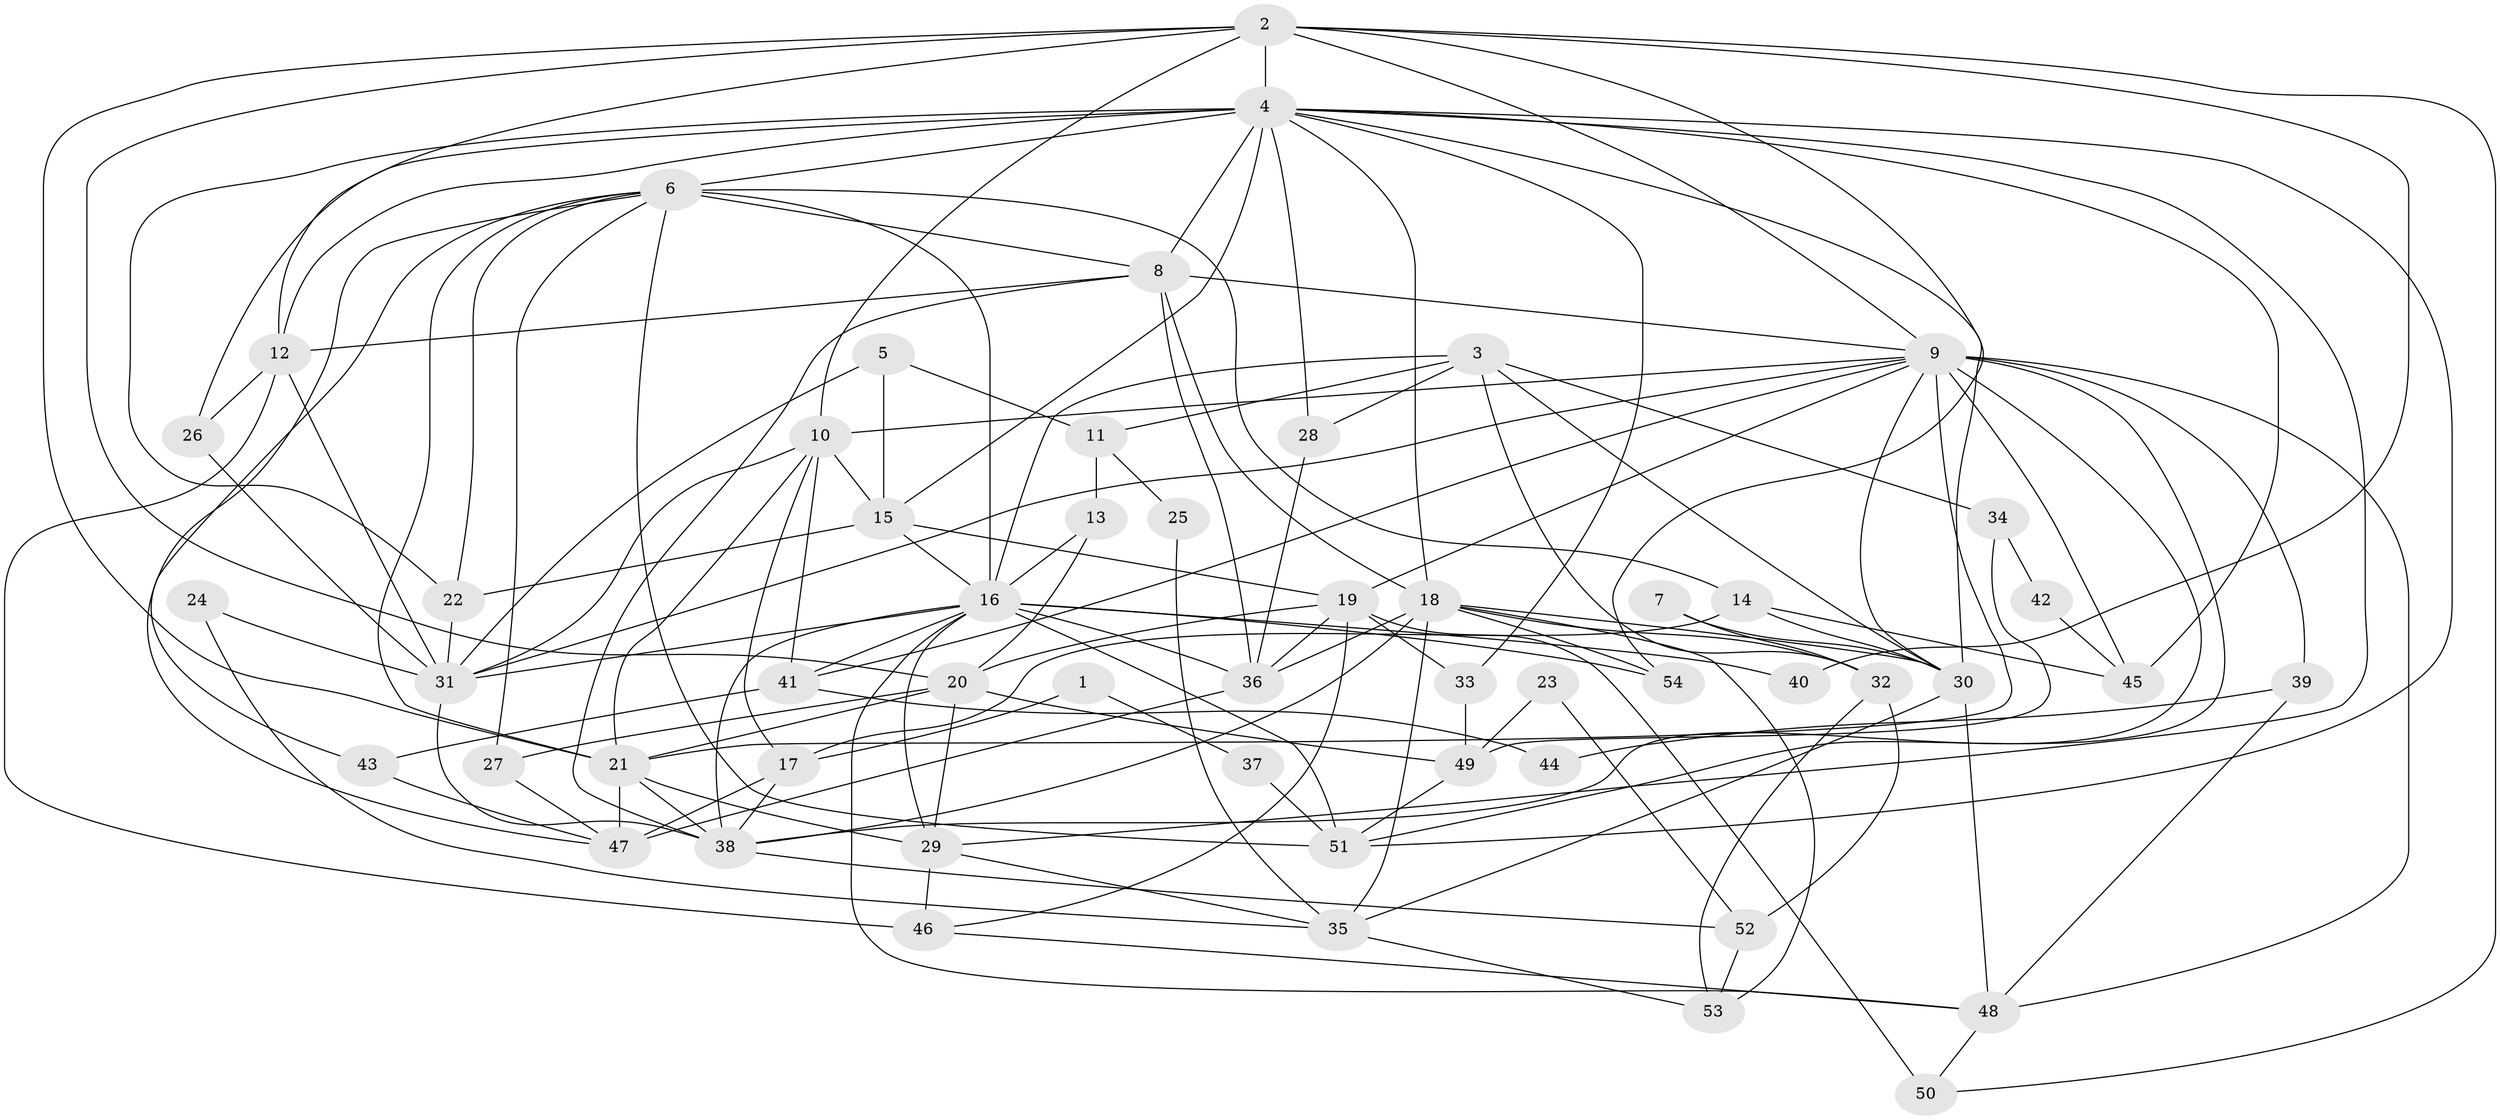 // original degree distribution, {3: 0.2336448598130841, 6: 0.09345794392523364, 7: 0.056074766355140186, 4: 0.2523364485981308, 2: 0.18691588785046728, 5: 0.1588785046728972, 8: 0.009345794392523364, 10: 0.009345794392523364}
// Generated by graph-tools (version 1.1) at 2025/36/03/09/25 02:36:22]
// undirected, 54 vertices, 141 edges
graph export_dot {
graph [start="1"]
  node [color=gray90,style=filled];
  1;
  2;
  3;
  4;
  5;
  6;
  7;
  8;
  9;
  10;
  11;
  12;
  13;
  14;
  15;
  16;
  17;
  18;
  19;
  20;
  21;
  22;
  23;
  24;
  25;
  26;
  27;
  28;
  29;
  30;
  31;
  32;
  33;
  34;
  35;
  36;
  37;
  38;
  39;
  40;
  41;
  42;
  43;
  44;
  45;
  46;
  47;
  48;
  49;
  50;
  51;
  52;
  53;
  54;
  1 -- 17 [weight=1.0];
  1 -- 37 [weight=1.0];
  2 -- 4 [weight=2.0];
  2 -- 9 [weight=1.0];
  2 -- 10 [weight=1.0];
  2 -- 12 [weight=1.0];
  2 -- 20 [weight=1.0];
  2 -- 21 [weight=1.0];
  2 -- 40 [weight=1.0];
  2 -- 50 [weight=1.0];
  2 -- 54 [weight=1.0];
  3 -- 11 [weight=1.0];
  3 -- 16 [weight=1.0];
  3 -- 28 [weight=1.0];
  3 -- 30 [weight=1.0];
  3 -- 32 [weight=1.0];
  3 -- 34 [weight=1.0];
  4 -- 6 [weight=1.0];
  4 -- 8 [weight=2.0];
  4 -- 12 [weight=2.0];
  4 -- 15 [weight=1.0];
  4 -- 18 [weight=1.0];
  4 -- 22 [weight=1.0];
  4 -- 26 [weight=1.0];
  4 -- 28 [weight=1.0];
  4 -- 29 [weight=1.0];
  4 -- 30 [weight=1.0];
  4 -- 33 [weight=1.0];
  4 -- 45 [weight=1.0];
  4 -- 51 [weight=1.0];
  5 -- 11 [weight=1.0];
  5 -- 15 [weight=2.0];
  5 -- 31 [weight=1.0];
  6 -- 8 [weight=1.0];
  6 -- 14 [weight=1.0];
  6 -- 16 [weight=2.0];
  6 -- 21 [weight=1.0];
  6 -- 22 [weight=1.0];
  6 -- 27 [weight=1.0];
  6 -- 43 [weight=1.0];
  6 -- 47 [weight=1.0];
  6 -- 51 [weight=1.0];
  7 -- 30 [weight=1.0];
  7 -- 32 [weight=1.0];
  8 -- 9 [weight=1.0];
  8 -- 12 [weight=1.0];
  8 -- 18 [weight=1.0];
  8 -- 36 [weight=1.0];
  8 -- 38 [weight=1.0];
  9 -- 10 [weight=1.0];
  9 -- 19 [weight=1.0];
  9 -- 21 [weight=1.0];
  9 -- 30 [weight=1.0];
  9 -- 31 [weight=2.0];
  9 -- 38 [weight=1.0];
  9 -- 39 [weight=1.0];
  9 -- 41 [weight=1.0];
  9 -- 45 [weight=1.0];
  9 -- 48 [weight=1.0];
  9 -- 51 [weight=2.0];
  10 -- 15 [weight=1.0];
  10 -- 17 [weight=1.0];
  10 -- 21 [weight=1.0];
  10 -- 31 [weight=1.0];
  10 -- 41 [weight=2.0];
  11 -- 13 [weight=1.0];
  11 -- 25 [weight=1.0];
  12 -- 26 [weight=1.0];
  12 -- 31 [weight=1.0];
  12 -- 46 [weight=3.0];
  13 -- 16 [weight=1.0];
  13 -- 20 [weight=1.0];
  14 -- 17 [weight=1.0];
  14 -- 30 [weight=2.0];
  14 -- 45 [weight=1.0];
  15 -- 16 [weight=1.0];
  15 -- 19 [weight=1.0];
  15 -- 22 [weight=1.0];
  16 -- 29 [weight=1.0];
  16 -- 31 [weight=1.0];
  16 -- 36 [weight=2.0];
  16 -- 38 [weight=1.0];
  16 -- 40 [weight=1.0];
  16 -- 41 [weight=1.0];
  16 -- 48 [weight=1.0];
  16 -- 51 [weight=1.0];
  16 -- 54 [weight=1.0];
  17 -- 38 [weight=1.0];
  17 -- 47 [weight=1.0];
  18 -- 30 [weight=1.0];
  18 -- 32 [weight=1.0];
  18 -- 35 [weight=1.0];
  18 -- 36 [weight=1.0];
  18 -- 38 [weight=1.0];
  18 -- 53 [weight=1.0];
  18 -- 54 [weight=1.0];
  19 -- 20 [weight=1.0];
  19 -- 33 [weight=1.0];
  19 -- 36 [weight=1.0];
  19 -- 46 [weight=1.0];
  19 -- 50 [weight=2.0];
  20 -- 21 [weight=1.0];
  20 -- 27 [weight=1.0];
  20 -- 29 [weight=1.0];
  20 -- 49 [weight=1.0];
  21 -- 29 [weight=1.0];
  21 -- 38 [weight=2.0];
  21 -- 47 [weight=2.0];
  22 -- 31 [weight=1.0];
  23 -- 49 [weight=1.0];
  23 -- 52 [weight=1.0];
  24 -- 31 [weight=1.0];
  24 -- 35 [weight=1.0];
  25 -- 35 [weight=1.0];
  26 -- 31 [weight=1.0];
  27 -- 47 [weight=1.0];
  28 -- 36 [weight=1.0];
  29 -- 35 [weight=1.0];
  29 -- 46 [weight=1.0];
  30 -- 35 [weight=1.0];
  30 -- 48 [weight=1.0];
  31 -- 38 [weight=1.0];
  32 -- 52 [weight=1.0];
  32 -- 53 [weight=1.0];
  33 -- 49 [weight=1.0];
  34 -- 42 [weight=1.0];
  34 -- 49 [weight=1.0];
  35 -- 53 [weight=1.0];
  36 -- 47 [weight=1.0];
  37 -- 51 [weight=1.0];
  38 -- 52 [weight=1.0];
  39 -- 44 [weight=1.0];
  39 -- 48 [weight=1.0];
  41 -- 43 [weight=1.0];
  41 -- 44 [weight=1.0];
  42 -- 45 [weight=1.0];
  43 -- 47 [weight=1.0];
  46 -- 48 [weight=1.0];
  48 -- 50 [weight=1.0];
  49 -- 51 [weight=1.0];
  52 -- 53 [weight=1.0];
}
